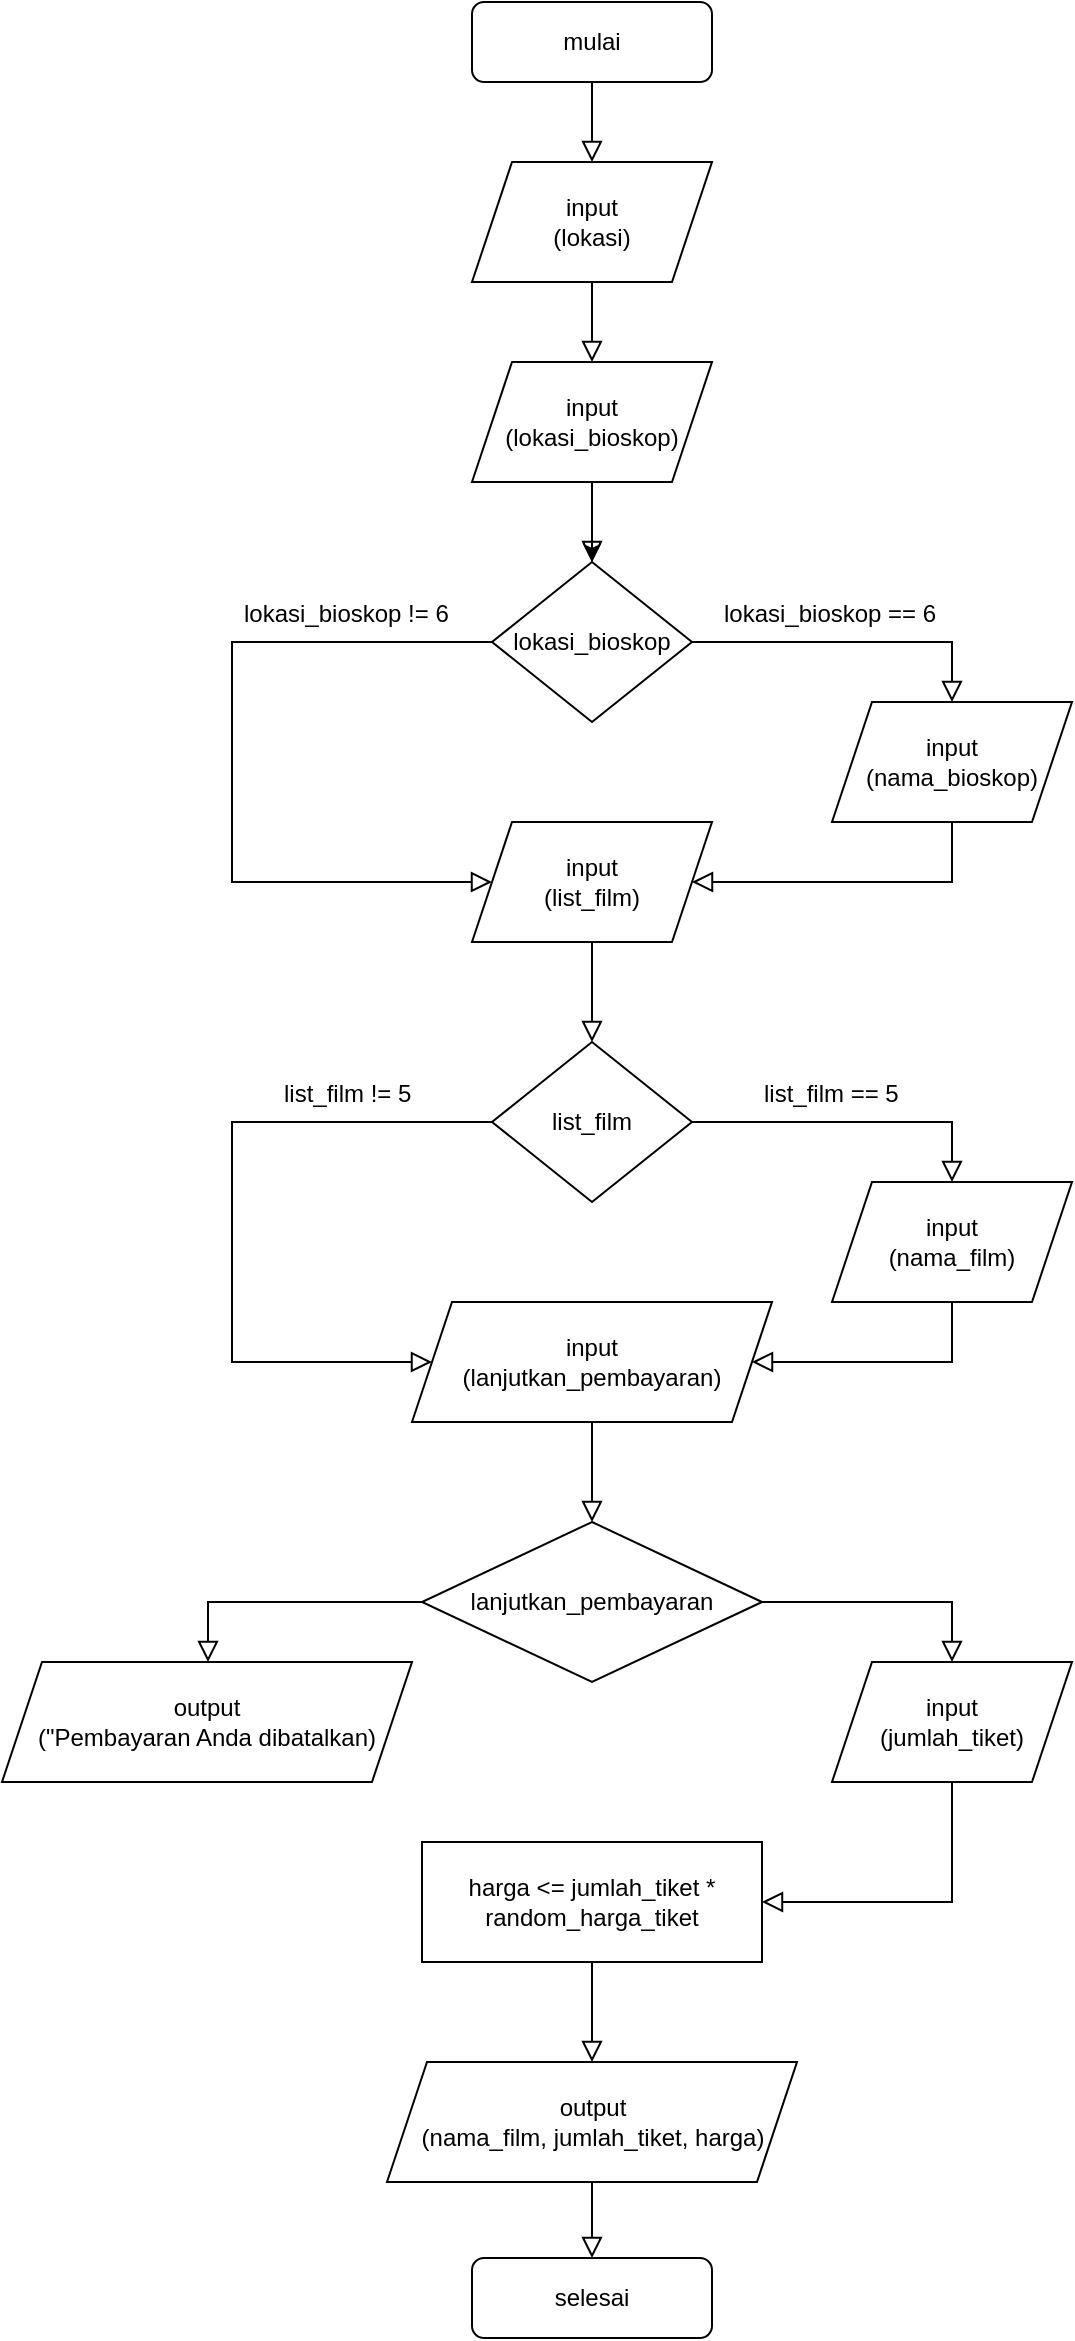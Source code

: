 <mxfile version="15.6.3" type="device"><diagram id="C5RBs43oDa-KdzZeNtuy" name="Page-1"><mxGraphModel dx="1483" dy="827" grid="1" gridSize="10" guides="1" tooltips="1" connect="1" arrows="1" fold="1" page="1" pageScale="1" pageWidth="1654" pageHeight="2336" math="0" shadow="0"><root><mxCell id="WIyWlLk6GJQsqaUBKTNV-0"/><mxCell id="WIyWlLk6GJQsqaUBKTNV-1" parent="WIyWlLk6GJQsqaUBKTNV-0"/><mxCell id="WIyWlLk6GJQsqaUBKTNV-3" value="mulai" style="rounded=1;whiteSpace=wrap;html=1;fontSize=12;glass=0;strokeWidth=1;shadow=0;" parent="WIyWlLk6GJQsqaUBKTNV-1" vertex="1"><mxGeometry x="320" y="40" width="120" height="40" as="geometry"/></mxCell><mxCell id="r4_c2LfPN2W8ZnwOGvTR-1" value="input&lt;br&gt;(lokasi)" style="shape=parallelogram;perimeter=parallelogramPerimeter;whiteSpace=wrap;html=1;fixedSize=1;" vertex="1" parent="WIyWlLk6GJQsqaUBKTNV-1"><mxGeometry x="320" y="120" width="120" height="60" as="geometry"/></mxCell><mxCell id="r4_c2LfPN2W8ZnwOGvTR-33" value="" style="edgeStyle=orthogonalEdgeStyle;rounded=0;orthogonalLoop=1;jettySize=auto;html=1;" edge="1" parent="WIyWlLk6GJQsqaUBKTNV-1" source="r4_c2LfPN2W8ZnwOGvTR-4" target="r4_c2LfPN2W8ZnwOGvTR-7"><mxGeometry relative="1" as="geometry"/></mxCell><mxCell id="r4_c2LfPN2W8ZnwOGvTR-4" value="input&lt;br&gt;(lokasi_bioskop)" style="shape=parallelogram;perimeter=parallelogramPerimeter;whiteSpace=wrap;html=1;fixedSize=1;" vertex="1" parent="WIyWlLk6GJQsqaUBKTNV-1"><mxGeometry x="320" y="220" width="120" height="60" as="geometry"/></mxCell><mxCell id="r4_c2LfPN2W8ZnwOGvTR-7" value="lokasi_bioskop" style="rhombus;whiteSpace=wrap;html=1;" vertex="1" parent="WIyWlLk6GJQsqaUBKTNV-1"><mxGeometry x="330" y="320" width="100" height="80" as="geometry"/></mxCell><mxCell id="r4_c2LfPN2W8ZnwOGvTR-9" value="lokasi_bioskop == 6" style="text;strokeColor=none;fillColor=none;align=left;verticalAlign=middle;spacingLeft=4;spacingRight=4;overflow=hidden;points=[[0,0.5],[1,0.5]];portConstraint=eastwest;rotatable=0;" vertex="1" parent="WIyWlLk6GJQsqaUBKTNV-1"><mxGeometry x="440" y="330" width="120" height="30" as="geometry"/></mxCell><mxCell id="r4_c2LfPN2W8ZnwOGvTR-12" value="lokasi_bioskop != 6" style="text;strokeColor=none;fillColor=none;align=left;verticalAlign=middle;spacingLeft=4;spacingRight=4;overflow=hidden;points=[[0,0.5],[1,0.5]];portConstraint=eastwest;rotatable=0;" vertex="1" parent="WIyWlLk6GJQsqaUBKTNV-1"><mxGeometry x="200" y="330" width="120" height="30" as="geometry"/></mxCell><mxCell id="r4_c2LfPN2W8ZnwOGvTR-14" value="input&lt;br&gt;(nama_bioskop)" style="shape=parallelogram;perimeter=parallelogramPerimeter;whiteSpace=wrap;html=1;fixedSize=1;" vertex="1" parent="WIyWlLk6GJQsqaUBKTNV-1"><mxGeometry x="500" y="390" width="120" height="60" as="geometry"/></mxCell><mxCell id="r4_c2LfPN2W8ZnwOGvTR-23" value="" style="rounded=0;html=1;jettySize=auto;orthogonalLoop=1;fontSize=11;endArrow=block;endFill=0;endSize=8;strokeWidth=1;shadow=0;labelBackgroundColor=none;edgeStyle=orthogonalEdgeStyle;entryX=0.5;entryY=0;entryDx=0;entryDy=0;exitX=0.5;exitY=1;exitDx=0;exitDy=0;" edge="1" parent="WIyWlLk6GJQsqaUBKTNV-1" source="WIyWlLk6GJQsqaUBKTNV-3" target="r4_c2LfPN2W8ZnwOGvTR-1"><mxGeometry relative="1" as="geometry"><mxPoint x="220" y="120" as="sourcePoint"/><mxPoint x="220" y="170" as="targetPoint"/></mxGeometry></mxCell><mxCell id="r4_c2LfPN2W8ZnwOGvTR-24" value="" style="rounded=0;html=1;jettySize=auto;orthogonalLoop=1;fontSize=11;endArrow=block;endFill=0;endSize=8;strokeWidth=1;shadow=0;labelBackgroundColor=none;edgeStyle=orthogonalEdgeStyle;entryX=0.5;entryY=0;entryDx=0;entryDy=0;exitX=0.5;exitY=1;exitDx=0;exitDy=0;" edge="1" parent="WIyWlLk6GJQsqaUBKTNV-1" source="r4_c2LfPN2W8ZnwOGvTR-1" target="r4_c2LfPN2W8ZnwOGvTR-4"><mxGeometry relative="1" as="geometry"><mxPoint x="390" y="90" as="sourcePoint"/><mxPoint x="390" y="130" as="targetPoint"/></mxGeometry></mxCell><mxCell id="r4_c2LfPN2W8ZnwOGvTR-25" value="" style="rounded=0;html=1;jettySize=auto;orthogonalLoop=1;fontSize=11;endArrow=block;endFill=0;endSize=8;strokeWidth=1;shadow=0;labelBackgroundColor=none;edgeStyle=orthogonalEdgeStyle;entryX=0.5;entryY=0;entryDx=0;entryDy=0;" edge="1" parent="WIyWlLk6GJQsqaUBKTNV-1" source="r4_c2LfPN2W8ZnwOGvTR-4" target="r4_c2LfPN2W8ZnwOGvTR-7"><mxGeometry relative="1" as="geometry"><mxPoint x="390" y="190" as="sourcePoint"/><mxPoint x="390" y="230" as="targetPoint"/></mxGeometry></mxCell><mxCell id="r4_c2LfPN2W8ZnwOGvTR-26" value="" style="rounded=0;html=1;jettySize=auto;orthogonalLoop=1;fontSize=11;endArrow=block;endFill=0;endSize=8;strokeWidth=1;shadow=0;labelBackgroundColor=none;edgeStyle=orthogonalEdgeStyle;exitX=1;exitY=0.5;exitDx=0;exitDy=0;entryX=0.5;entryY=0;entryDx=0;entryDy=0;" edge="1" parent="WIyWlLk6GJQsqaUBKTNV-1" source="r4_c2LfPN2W8ZnwOGvTR-7" target="r4_c2LfPN2W8ZnwOGvTR-14"><mxGeometry relative="1" as="geometry"><mxPoint x="390" y="290" as="sourcePoint"/><mxPoint x="518" y="400" as="targetPoint"/><Array as="points"><mxPoint x="560" y="360"/></Array></mxGeometry></mxCell><mxCell id="r4_c2LfPN2W8ZnwOGvTR-28" value="input&lt;br&gt;(list_film)" style="shape=parallelogram;perimeter=parallelogramPerimeter;whiteSpace=wrap;html=1;fixedSize=1;" vertex="1" parent="WIyWlLk6GJQsqaUBKTNV-1"><mxGeometry x="320" y="450" width="120" height="60" as="geometry"/></mxCell><mxCell id="r4_c2LfPN2W8ZnwOGvTR-29" value="" style="rounded=0;html=1;jettySize=auto;orthogonalLoop=1;fontSize=11;endArrow=block;endFill=0;endSize=8;strokeWidth=1;shadow=0;labelBackgroundColor=none;edgeStyle=orthogonalEdgeStyle;exitX=0.5;exitY=1;exitDx=0;exitDy=0;entryX=1;entryY=0.5;entryDx=0;entryDy=0;" edge="1" parent="WIyWlLk6GJQsqaUBKTNV-1" source="r4_c2LfPN2W8ZnwOGvTR-14" target="r4_c2LfPN2W8ZnwOGvTR-28"><mxGeometry relative="1" as="geometry"><mxPoint x="520" y="370" as="sourcePoint"/><mxPoint x="650" y="410" as="targetPoint"/><Array as="points"><mxPoint x="560" y="480"/></Array></mxGeometry></mxCell><mxCell id="r4_c2LfPN2W8ZnwOGvTR-30" value="" style="rounded=0;html=1;jettySize=auto;orthogonalLoop=1;fontSize=11;endArrow=block;endFill=0;endSize=8;strokeWidth=1;shadow=0;labelBackgroundColor=none;edgeStyle=orthogonalEdgeStyle;exitX=0;exitY=0.5;exitDx=0;exitDy=0;entryX=0;entryY=0.5;entryDx=0;entryDy=0;" edge="1" parent="WIyWlLk6GJQsqaUBKTNV-1" source="r4_c2LfPN2W8ZnwOGvTR-7" target="r4_c2LfPN2W8ZnwOGvTR-28"><mxGeometry relative="1" as="geometry"><mxPoint x="440" y="370" as="sourcePoint"/><mxPoint x="570" y="410" as="targetPoint"/><Array as="points"><mxPoint x="200" y="360"/><mxPoint x="200" y="480"/></Array></mxGeometry></mxCell><mxCell id="r4_c2LfPN2W8ZnwOGvTR-32" value="list_film" style="rhombus;whiteSpace=wrap;html=1;" vertex="1" parent="WIyWlLk6GJQsqaUBKTNV-1"><mxGeometry x="330" y="560" width="100" height="80" as="geometry"/></mxCell><mxCell id="r4_c2LfPN2W8ZnwOGvTR-34" value="" style="rounded=0;html=1;jettySize=auto;orthogonalLoop=1;fontSize=11;endArrow=block;endFill=0;endSize=8;strokeWidth=1;shadow=0;labelBackgroundColor=none;edgeStyle=orthogonalEdgeStyle;exitX=0.5;exitY=1;exitDx=0;exitDy=0;" edge="1" parent="WIyWlLk6GJQsqaUBKTNV-1" source="r4_c2LfPN2W8ZnwOGvTR-28" target="r4_c2LfPN2W8ZnwOGvTR-32"><mxGeometry relative="1" as="geometry"><mxPoint x="390" y="290" as="sourcePoint"/><mxPoint x="390" y="330" as="targetPoint"/></mxGeometry></mxCell><mxCell id="r4_c2LfPN2W8ZnwOGvTR-35" value="input&lt;br&gt;(nama_film)" style="shape=parallelogram;perimeter=parallelogramPerimeter;whiteSpace=wrap;html=1;fixedSize=1;" vertex="1" parent="WIyWlLk6GJQsqaUBKTNV-1"><mxGeometry x="500" y="630" width="120" height="60" as="geometry"/></mxCell><mxCell id="r4_c2LfPN2W8ZnwOGvTR-36" value="" style="rounded=0;html=1;jettySize=auto;orthogonalLoop=1;fontSize=11;endArrow=block;endFill=0;endSize=8;strokeWidth=1;shadow=0;labelBackgroundColor=none;edgeStyle=orthogonalEdgeStyle;exitX=1;exitY=0.5;exitDx=0;exitDy=0;" edge="1" parent="WIyWlLk6GJQsqaUBKTNV-1" target="r4_c2LfPN2W8ZnwOGvTR-35"><mxGeometry relative="1" as="geometry"><mxPoint x="430" y="600" as="sourcePoint"/><mxPoint x="560" y="630" as="targetPoint"/><Array as="points"><mxPoint x="560" y="600"/></Array></mxGeometry></mxCell><mxCell id="r4_c2LfPN2W8ZnwOGvTR-37" value="input&lt;br&gt;(lanjutkan_pembayaran)" style="shape=parallelogram;perimeter=parallelogramPerimeter;whiteSpace=wrap;html=1;fixedSize=1;" vertex="1" parent="WIyWlLk6GJQsqaUBKTNV-1"><mxGeometry x="290" y="690" width="180" height="60" as="geometry"/></mxCell><mxCell id="r4_c2LfPN2W8ZnwOGvTR-38" value="" style="rounded=0;html=1;jettySize=auto;orthogonalLoop=1;fontSize=11;endArrow=block;endFill=0;endSize=8;strokeWidth=1;shadow=0;labelBackgroundColor=none;edgeStyle=orthogonalEdgeStyle;exitX=0.5;exitY=1;exitDx=0;exitDy=0;" edge="1" parent="WIyWlLk6GJQsqaUBKTNV-1" target="r4_c2LfPN2W8ZnwOGvTR-37"><mxGeometry relative="1" as="geometry"><mxPoint x="560" y="690" as="sourcePoint"/><mxPoint x="460" y="720" as="targetPoint"/><Array as="points"><mxPoint x="560" y="720"/></Array></mxGeometry></mxCell><mxCell id="r4_c2LfPN2W8ZnwOGvTR-39" value="" style="rounded=0;html=1;jettySize=auto;orthogonalLoop=1;fontSize=11;endArrow=block;endFill=0;endSize=8;strokeWidth=1;shadow=0;labelBackgroundColor=none;edgeStyle=orthogonalEdgeStyle;exitX=0;exitY=0.5;exitDx=0;exitDy=0;" edge="1" parent="WIyWlLk6GJQsqaUBKTNV-1" target="r4_c2LfPN2W8ZnwOGvTR-37"><mxGeometry relative="1" as="geometry"><mxPoint x="330" y="600" as="sourcePoint"/><mxPoint x="300" y="720" as="targetPoint"/><Array as="points"><mxPoint x="200" y="600"/><mxPoint x="200" y="720"/></Array></mxGeometry></mxCell><mxCell id="r4_c2LfPN2W8ZnwOGvTR-41" value="list_film == 5" style="text;strokeColor=none;fillColor=none;align=left;verticalAlign=middle;spacingLeft=4;spacingRight=4;overflow=hidden;points=[[0,0.5],[1,0.5]];portConstraint=eastwest;rotatable=0;" vertex="1" parent="WIyWlLk6GJQsqaUBKTNV-1"><mxGeometry x="460" y="570" width="80" height="30" as="geometry"/></mxCell><mxCell id="r4_c2LfPN2W8ZnwOGvTR-42" value="list_film != 5" style="text;strokeColor=none;fillColor=none;align=left;verticalAlign=middle;spacingLeft=4;spacingRight=4;overflow=hidden;points=[[0,0.5],[1,0.5]];portConstraint=eastwest;rotatable=0;" vertex="1" parent="WIyWlLk6GJQsqaUBKTNV-1"><mxGeometry x="220" y="570" width="80" height="30" as="geometry"/></mxCell><mxCell id="r4_c2LfPN2W8ZnwOGvTR-44" value="lanjutkan_pembayaran" style="rhombus;whiteSpace=wrap;html=1;" vertex="1" parent="WIyWlLk6GJQsqaUBKTNV-1"><mxGeometry x="295" y="800" width="170" height="80" as="geometry"/></mxCell><mxCell id="r4_c2LfPN2W8ZnwOGvTR-45" value="" style="rounded=0;html=1;jettySize=auto;orthogonalLoop=1;fontSize=11;endArrow=block;endFill=0;endSize=8;strokeWidth=1;shadow=0;labelBackgroundColor=none;edgeStyle=orthogonalEdgeStyle;exitX=0.5;exitY=1;exitDx=0;exitDy=0;entryX=0.5;entryY=0;entryDx=0;entryDy=0;" edge="1" parent="WIyWlLk6GJQsqaUBKTNV-1" source="r4_c2LfPN2W8ZnwOGvTR-37" target="r4_c2LfPN2W8ZnwOGvTR-44"><mxGeometry relative="1" as="geometry"><mxPoint x="390" y="520" as="sourcePoint"/><mxPoint x="390" y="570" as="targetPoint"/></mxGeometry></mxCell><mxCell id="r4_c2LfPN2W8ZnwOGvTR-46" value="input&lt;br&gt;(jumlah_tiket)" style="shape=parallelogram;perimeter=parallelogramPerimeter;whiteSpace=wrap;html=1;fixedSize=1;" vertex="1" parent="WIyWlLk6GJQsqaUBKTNV-1"><mxGeometry x="500" y="870" width="120" height="60" as="geometry"/></mxCell><mxCell id="r4_c2LfPN2W8ZnwOGvTR-47" value="" style="rounded=0;html=1;jettySize=auto;orthogonalLoop=1;fontSize=11;endArrow=block;endFill=0;endSize=8;strokeWidth=1;shadow=0;labelBackgroundColor=none;edgeStyle=orthogonalEdgeStyle;exitX=1;exitY=0.5;exitDx=0;exitDy=0;entryX=0.5;entryY=0;entryDx=0;entryDy=0;" edge="1" parent="WIyWlLk6GJQsqaUBKTNV-1" target="r4_c2LfPN2W8ZnwOGvTR-46"><mxGeometry relative="1" as="geometry"><mxPoint x="465" y="840" as="sourcePoint"/><mxPoint x="595" y="870" as="targetPoint"/><Array as="points"><mxPoint x="560" y="840"/></Array></mxGeometry></mxCell><mxCell id="r4_c2LfPN2W8ZnwOGvTR-48" value="" style="rounded=0;html=1;jettySize=auto;orthogonalLoop=1;fontSize=11;endArrow=block;endFill=0;endSize=8;strokeWidth=1;shadow=0;labelBackgroundColor=none;edgeStyle=orthogonalEdgeStyle;exitX=0;exitY=0.5;exitDx=0;exitDy=0;entryX=0.5;entryY=0;entryDx=0;entryDy=0;" edge="1" parent="WIyWlLk6GJQsqaUBKTNV-1" source="r4_c2LfPN2W8ZnwOGvTR-44" target="r4_c2LfPN2W8ZnwOGvTR-49"><mxGeometry relative="1" as="geometry"><mxPoint x="475" y="850" as="sourcePoint"/><mxPoint x="570" y="880" as="targetPoint"/><Array as="points"><mxPoint x="188" y="840"/><mxPoint x="188" y="870"/></Array></mxGeometry></mxCell><mxCell id="r4_c2LfPN2W8ZnwOGvTR-49" value="output&lt;br&gt;(&quot;Pembayaran Anda dibatalkan)" style="shape=parallelogram;perimeter=parallelogramPerimeter;whiteSpace=wrap;html=1;fixedSize=1;" vertex="1" parent="WIyWlLk6GJQsqaUBKTNV-1"><mxGeometry x="85" y="870" width="205" height="60" as="geometry"/></mxCell><mxCell id="r4_c2LfPN2W8ZnwOGvTR-50" value="harga &amp;lt;= jumlah_tiket * random_harga_tiket" style="rounded=0;whiteSpace=wrap;html=1;" vertex="1" parent="WIyWlLk6GJQsqaUBKTNV-1"><mxGeometry x="295" y="960" width="170" height="60" as="geometry"/></mxCell><mxCell id="r4_c2LfPN2W8ZnwOGvTR-51" value="" style="rounded=0;html=1;jettySize=auto;orthogonalLoop=1;fontSize=11;endArrow=block;endFill=0;endSize=8;strokeWidth=1;shadow=0;labelBackgroundColor=none;edgeStyle=orthogonalEdgeStyle;exitX=0.5;exitY=1;exitDx=0;exitDy=0;entryX=1;entryY=0.5;entryDx=0;entryDy=0;" edge="1" parent="WIyWlLk6GJQsqaUBKTNV-1" source="r4_c2LfPN2W8ZnwOGvTR-46" target="r4_c2LfPN2W8ZnwOGvTR-50"><mxGeometry relative="1" as="geometry"><mxPoint x="475" y="850" as="sourcePoint"/><mxPoint x="570" y="880" as="targetPoint"/><Array as="points"><mxPoint x="560" y="990"/></Array></mxGeometry></mxCell><mxCell id="r4_c2LfPN2W8ZnwOGvTR-52" value="output&lt;br&gt;(nama_film, jumlah_tiket, harga)" style="shape=parallelogram;perimeter=parallelogramPerimeter;whiteSpace=wrap;html=1;fixedSize=1;" vertex="1" parent="WIyWlLk6GJQsqaUBKTNV-1"><mxGeometry x="277.5" y="1070" width="205" height="60" as="geometry"/></mxCell><mxCell id="r4_c2LfPN2W8ZnwOGvTR-53" value="" style="rounded=0;html=1;jettySize=auto;orthogonalLoop=1;fontSize=11;endArrow=block;endFill=0;endSize=8;strokeWidth=1;shadow=0;labelBackgroundColor=none;edgeStyle=orthogonalEdgeStyle;entryX=0.5;entryY=0;entryDx=0;entryDy=0;" edge="1" parent="WIyWlLk6GJQsqaUBKTNV-1" source="r4_c2LfPN2W8ZnwOGvTR-50" target="r4_c2LfPN2W8ZnwOGvTR-52"><mxGeometry relative="1" as="geometry"><mxPoint x="390" y="760" as="sourcePoint"/><mxPoint x="390" y="810" as="targetPoint"/></mxGeometry></mxCell><mxCell id="r4_c2LfPN2W8ZnwOGvTR-54" value="selesai" style="rounded=1;whiteSpace=wrap;html=1;fontSize=12;glass=0;strokeWidth=1;shadow=0;" vertex="1" parent="WIyWlLk6GJQsqaUBKTNV-1"><mxGeometry x="320" y="1168" width="120" height="40" as="geometry"/></mxCell><mxCell id="r4_c2LfPN2W8ZnwOGvTR-55" value="" style="rounded=0;html=1;jettySize=auto;orthogonalLoop=1;fontSize=11;endArrow=block;endFill=0;endSize=8;strokeWidth=1;shadow=0;labelBackgroundColor=none;edgeStyle=orthogonalEdgeStyle;entryX=0.5;entryY=0;entryDx=0;entryDy=0;" edge="1" parent="WIyWlLk6GJQsqaUBKTNV-1" target="r4_c2LfPN2W8ZnwOGvTR-54"><mxGeometry relative="1" as="geometry"><mxPoint x="380" y="1130" as="sourcePoint"/><mxPoint x="390" y="1080" as="targetPoint"/></mxGeometry></mxCell></root></mxGraphModel></diagram></mxfile>